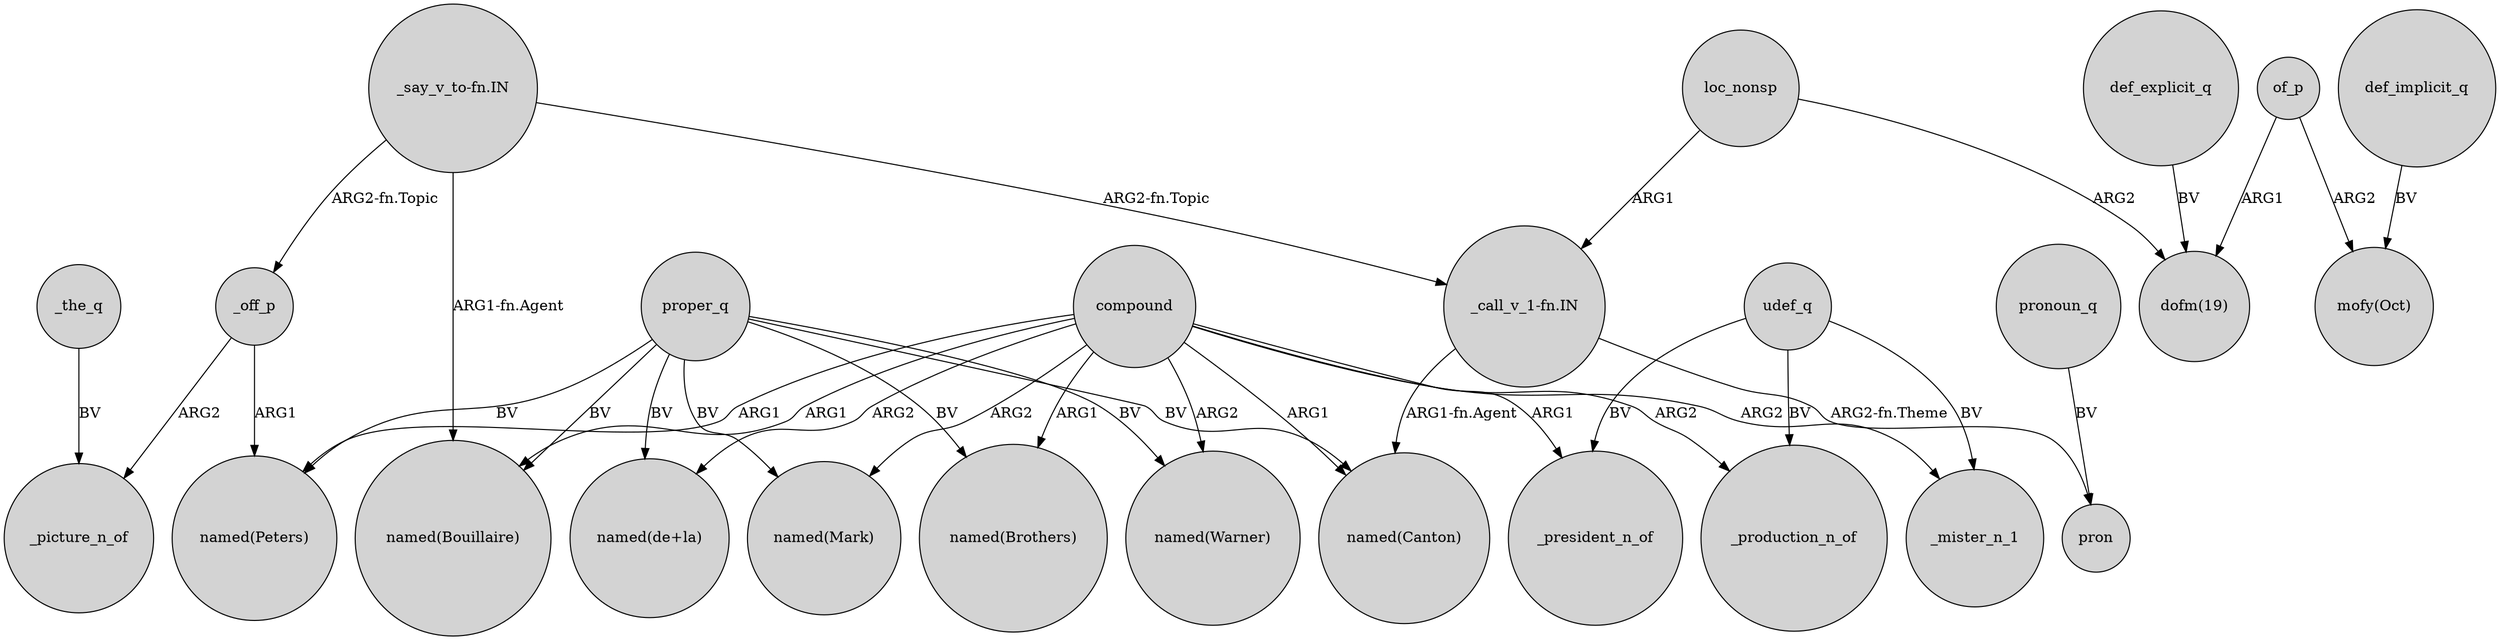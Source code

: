 digraph {
	node [shape=circle style=filled]
	udef_q -> _production_n_of [label=BV]
	"_call_v_1-fn.IN" -> pron [label="ARG2-fn.Theme"]
	_off_p -> "named(Peters)" [label=ARG1]
	compound -> "named(Canton)" [label=ARG1]
	def_implicit_q -> "mofy(Oct)" [label=BV]
	loc_nonsp -> "_call_v_1-fn.IN" [label=ARG1]
	proper_q -> "named(Brothers)" [label=BV]
	proper_q -> "named(Peters)" [label=BV]
	compound -> _mister_n_1 [label=ARG2]
	compound -> "named(de+la)" [label=ARG2]
	udef_q -> _mister_n_1 [label=BV]
	compound -> "named(Mark)" [label=ARG2]
	compound -> _production_n_of [label=ARG2]
	proper_q -> "named(Bouillaire)" [label=BV]
	of_p -> "mofy(Oct)" [label=ARG2]
	compound -> "named(Peters)" [label=ARG1]
	compound -> "named(Brothers)" [label=ARG1]
	proper_q -> "named(Mark)" [label=BV]
	_off_p -> _picture_n_of [label=ARG2]
	proper_q -> "named(de+la)" [label=BV]
	pronoun_q -> pron [label=BV]
	compound -> _president_n_of [label=ARG1]
	udef_q -> _president_n_of [label=BV]
	def_explicit_q -> "dofm(19)" [label=BV]
	loc_nonsp -> "dofm(19)" [label=ARG2]
	"_say_v_to-fn.IN" -> _off_p [label="ARG2-fn.Topic"]
	"_say_v_to-fn.IN" -> "named(Bouillaire)" [label="ARG1-fn.Agent"]
	compound -> "named(Bouillaire)" [label=ARG1]
	"_call_v_1-fn.IN" -> "named(Canton)" [label="ARG1-fn.Agent"]
	of_p -> "dofm(19)" [label=ARG1]
	proper_q -> "named(Warner)" [label=BV]
	_the_q -> _picture_n_of [label=BV]
	proper_q -> "named(Canton)" [label=BV]
	"_say_v_to-fn.IN" -> "_call_v_1-fn.IN" [label="ARG2-fn.Topic"]
	compound -> "named(Warner)" [label=ARG2]
}
